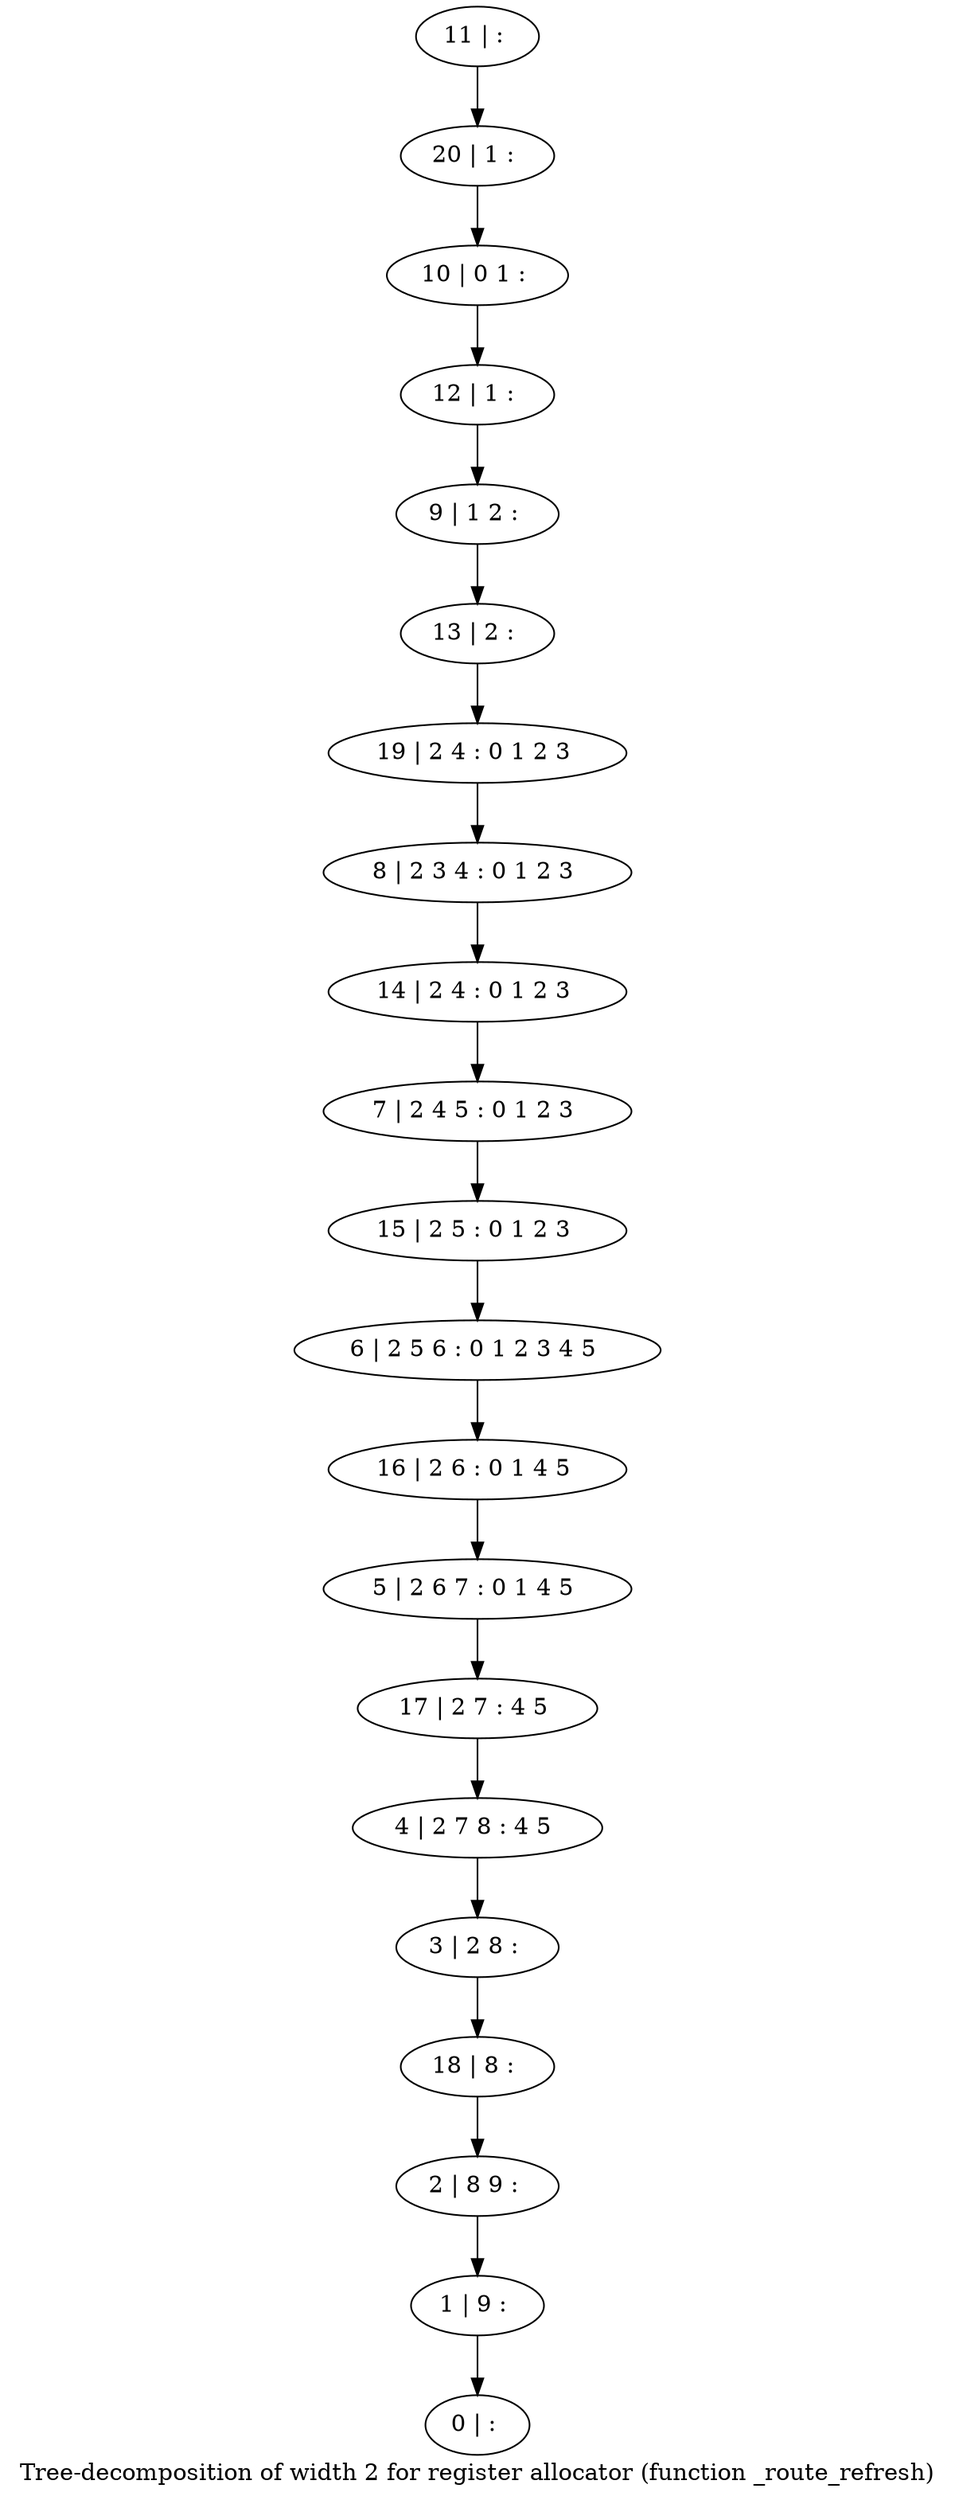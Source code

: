 digraph G {
graph [label="Tree-decomposition of width 2 for register allocator (function _route_refresh)"]
0[label="0 | : "];
1[label="1 | 9 : "];
2[label="2 | 8 9 : "];
3[label="3 | 2 8 : "];
4[label="4 | 2 7 8 : 4 5 "];
5[label="5 | 2 6 7 : 0 1 4 5 "];
6[label="6 | 2 5 6 : 0 1 2 3 4 5 "];
7[label="7 | 2 4 5 : 0 1 2 3 "];
8[label="8 | 2 3 4 : 0 1 2 3 "];
9[label="9 | 1 2 : "];
10[label="10 | 0 1 : "];
11[label="11 | : "];
12[label="12 | 1 : "];
13[label="13 | 2 : "];
14[label="14 | 2 4 : 0 1 2 3 "];
15[label="15 | 2 5 : 0 1 2 3 "];
16[label="16 | 2 6 : 0 1 4 5 "];
17[label="17 | 2 7 : 4 5 "];
18[label="18 | 8 : "];
19[label="19 | 2 4 : 0 1 2 3 "];
20[label="20 | 1 : "];
11->20 ;
20->10 ;
10->12 ;
12->9 ;
9->13 ;
13->19 ;
19->8 ;
8->14 ;
14->7 ;
7->15 ;
15->6 ;
6->16 ;
16->5 ;
5->17 ;
17->4 ;
4->3 ;
3->18 ;
18->2 ;
2->1 ;
1->0 ;
}
